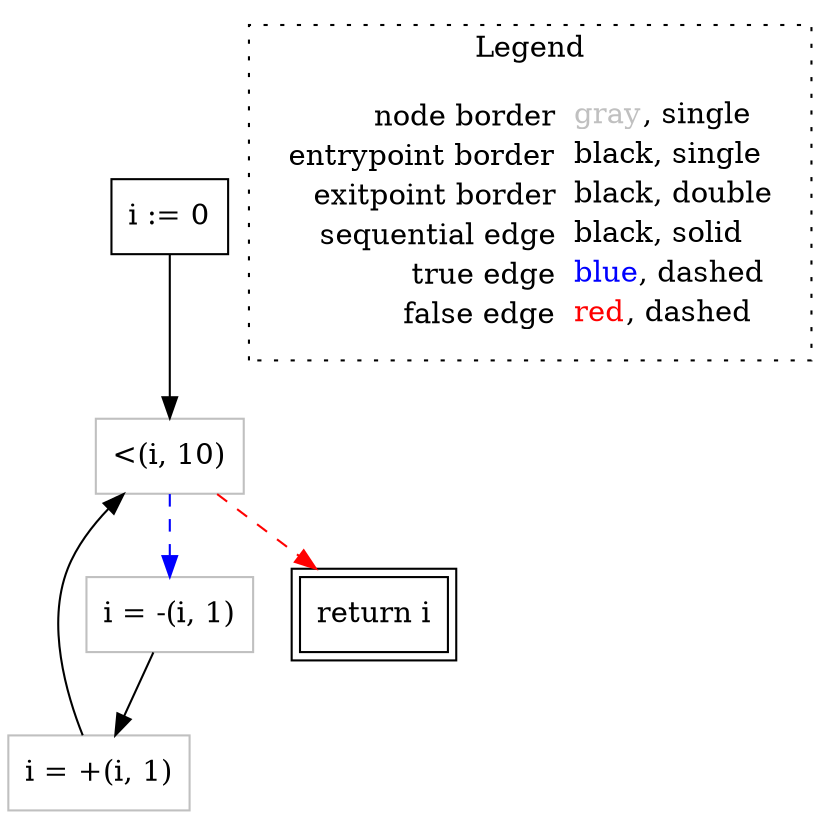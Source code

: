 digraph {
	"node0" [shape="rect",color="black",label=<i := 0>];
	"node1" [shape="rect",color="gray",label=<i = +(i, 1)>];
	"node2" [shape="rect",color="gray",label=<&lt;(i, 10)>];
	"node3" [shape="rect",color="gray",label=<i = -(i, 1)>];
	"node4" [shape="rect",color="black",peripheries="2",label=<return i>];
	"node1" -> "node2" [color="black"];
	"node2" -> "node3" [color="blue",style="dashed"];
	"node2" -> "node4" [color="red",style="dashed"];
	"node0" -> "node2" [color="black"];
	"node3" -> "node1" [color="black"];
subgraph cluster_legend {
	label="Legend";
	style=dotted;
	node [shape=plaintext];
	"legend" [label=<<table border="0" cellpadding="2" cellspacing="0" cellborder="0"><tr><td align="right">node border&nbsp;</td><td align="left"><font color="gray">gray</font>, single</td></tr><tr><td align="right">entrypoint border&nbsp;</td><td align="left"><font color="black">black</font>, single</td></tr><tr><td align="right">exitpoint border&nbsp;</td><td align="left"><font color="black">black</font>, double</td></tr><tr><td align="right">sequential edge&nbsp;</td><td align="left"><font color="black">black</font>, solid</td></tr><tr><td align="right">true edge&nbsp;</td><td align="left"><font color="blue">blue</font>, dashed</td></tr><tr><td align="right">false edge&nbsp;</td><td align="left"><font color="red">red</font>, dashed</td></tr></table>>];
}

}
